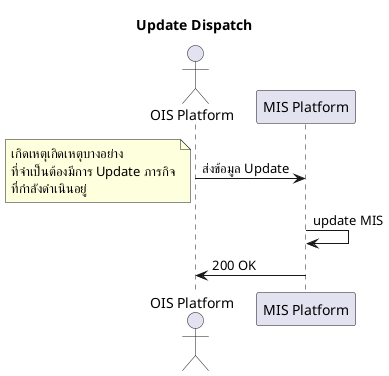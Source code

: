 @startuml
Title Update Dispatch
actor "OIS Platform" as OIS
  OIS -> "MIS Platform": ส่งข้อมูล Update
  note left: เกิดเหตุเกิดเหตุบางอย่าง\nที่จำเป็นต้องมีการ Update ภารกิจ\nที่กำลังดำเนินอยู่
  "MIS Platform" -> "MIS Platform": update MIS
  "MIS Platform" -> OIS: 200 OK
@enduml
